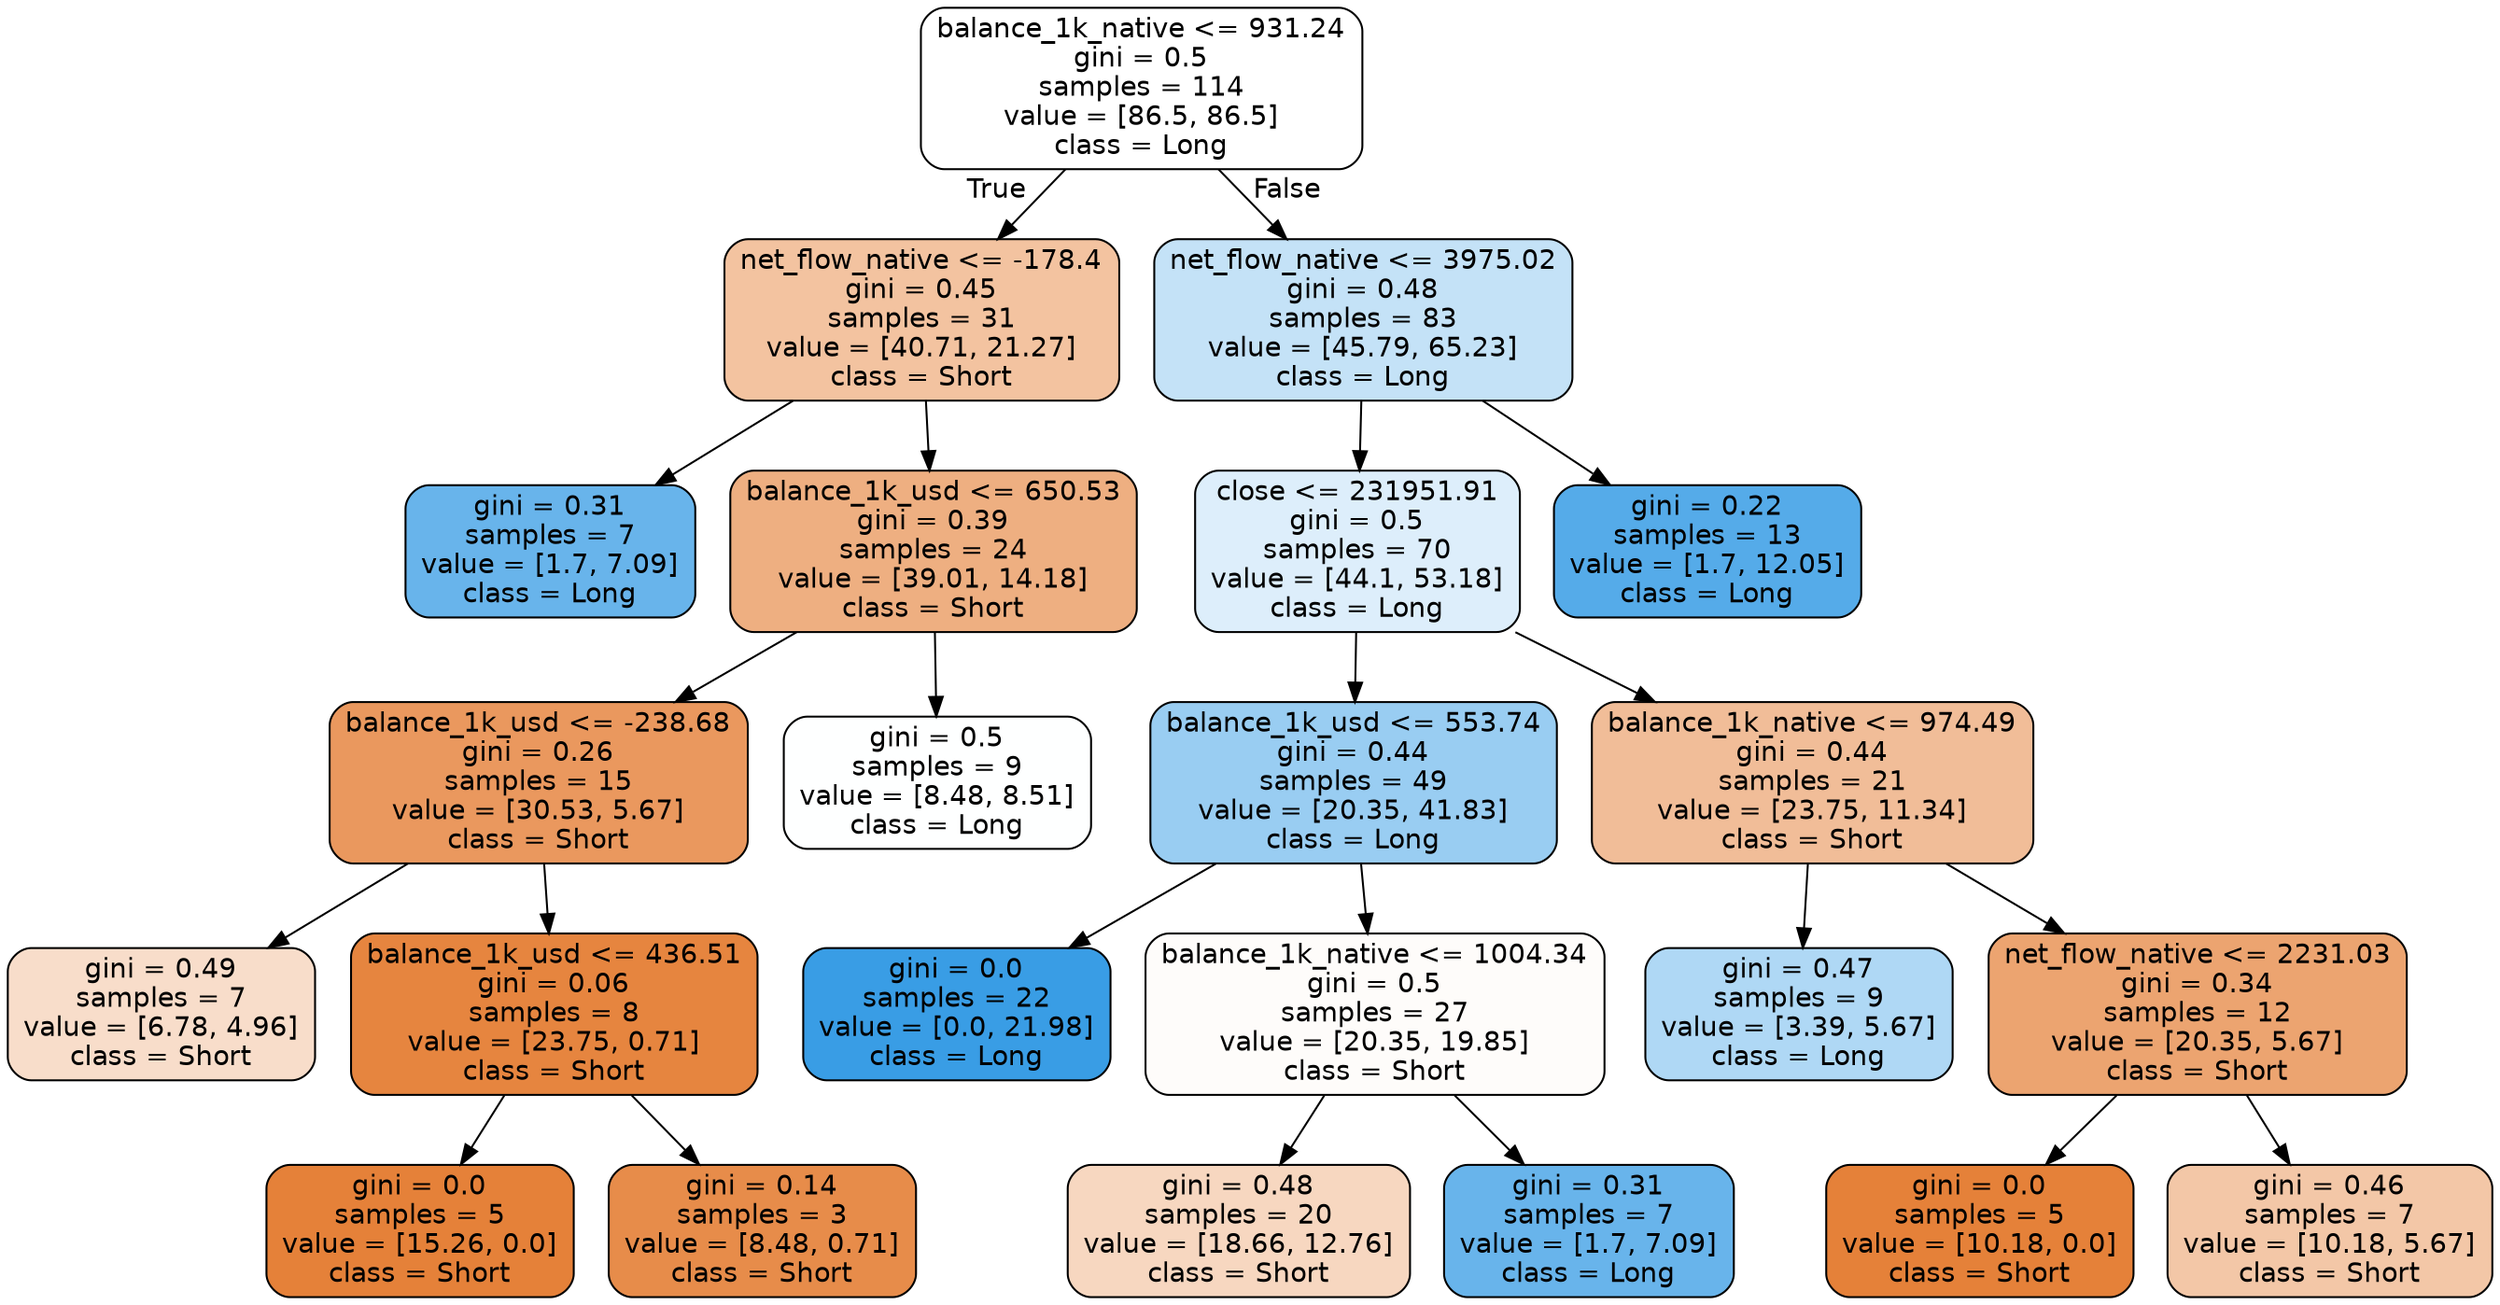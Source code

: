 digraph Tree {
node [shape=box, style="filled, rounded", color="black", fontname="helvetica"] ;
edge [fontname="helvetica"] ;
0 [label="balance_1k_native <= 931.24\ngini = 0.5\nsamples = 114\nvalue = [86.5, 86.5]\nclass = Long", fillcolor="#ffffff"] ;
1 [label="net_flow_native <= -178.4\ngini = 0.45\nsamples = 31\nvalue = [40.71, 21.27]\nclass = Short", fillcolor="#f3c3a0"] ;
0 -> 1 [labeldistance=2.5, labelangle=45, headlabel="True"] ;
2 [label="gini = 0.31\nsamples = 7\nvalue = [1.7, 7.09]\nclass = Long", fillcolor="#68b4eb"] ;
1 -> 2 ;
3 [label="balance_1k_usd <= 650.53\ngini = 0.39\nsamples = 24\nvalue = [39.01, 14.18]\nclass = Short", fillcolor="#eeaf81"] ;
1 -> 3 ;
4 [label="balance_1k_usd <= -238.68\ngini = 0.26\nsamples = 15\nvalue = [30.53, 5.67]\nclass = Short", fillcolor="#ea985e"] ;
3 -> 4 ;
5 [label="gini = 0.49\nsamples = 7\nvalue = [6.78, 4.96]\nclass = Short", fillcolor="#f8ddca"] ;
4 -> 5 ;
6 [label="balance_1k_usd <= 436.51\ngini = 0.06\nsamples = 8\nvalue = [23.75, 0.71]\nclass = Short", fillcolor="#e6853f"] ;
4 -> 6 ;
7 [label="gini = 0.0\nsamples = 5\nvalue = [15.26, 0.0]\nclass = Short", fillcolor="#e58139"] ;
6 -> 7 ;
8 [label="gini = 0.14\nsamples = 3\nvalue = [8.48, 0.71]\nclass = Short", fillcolor="#e78c4a"] ;
6 -> 8 ;
9 [label="gini = 0.5\nsamples = 9\nvalue = [8.48, 8.51]\nclass = Long", fillcolor="#feffff"] ;
3 -> 9 ;
10 [label="net_flow_native <= 3975.02\ngini = 0.48\nsamples = 83\nvalue = [45.79, 65.23]\nclass = Long", fillcolor="#c4e2f7"] ;
0 -> 10 [labeldistance=2.5, labelangle=-45, headlabel="False"] ;
11 [label="close <= 231951.91\ngini = 0.5\nsamples = 70\nvalue = [44.1, 53.18]\nclass = Long", fillcolor="#ddeefb"] ;
10 -> 11 ;
12 [label="balance_1k_usd <= 553.74\ngini = 0.44\nsamples = 49\nvalue = [20.35, 41.83]\nclass = Long", fillcolor="#99cdf2"] ;
11 -> 12 ;
13 [label="gini = 0.0\nsamples = 22\nvalue = [0.0, 21.98]\nclass = Long", fillcolor="#399de5"] ;
12 -> 13 ;
14 [label="balance_1k_native <= 1004.34\ngini = 0.5\nsamples = 27\nvalue = [20.35, 19.85]\nclass = Short", fillcolor="#fefcfa"] ;
12 -> 14 ;
15 [label="gini = 0.48\nsamples = 20\nvalue = [18.66, 12.76]\nclass = Short", fillcolor="#f7d7c0"] ;
14 -> 15 ;
16 [label="gini = 0.31\nsamples = 7\nvalue = [1.7, 7.09]\nclass = Long", fillcolor="#68b4eb"] ;
14 -> 16 ;
17 [label="balance_1k_native <= 974.49\ngini = 0.44\nsamples = 21\nvalue = [23.75, 11.34]\nclass = Short", fillcolor="#f1bd98"] ;
11 -> 17 ;
18 [label="gini = 0.47\nsamples = 9\nvalue = [3.39, 5.67]\nclass = Long", fillcolor="#afd8f5"] ;
17 -> 18 ;
19 [label="net_flow_native <= 2231.03\ngini = 0.34\nsamples = 12\nvalue = [20.35, 5.67]\nclass = Short", fillcolor="#eca470"] ;
17 -> 19 ;
20 [label="gini = 0.0\nsamples = 5\nvalue = [10.18, 0.0]\nclass = Short", fillcolor="#e58139"] ;
19 -> 20 ;
21 [label="gini = 0.46\nsamples = 7\nvalue = [10.18, 5.67]\nclass = Short", fillcolor="#f3c7a7"] ;
19 -> 21 ;
22 [label="gini = 0.22\nsamples = 13\nvalue = [1.7, 12.05]\nclass = Long", fillcolor="#55abe9"] ;
10 -> 22 ;
}